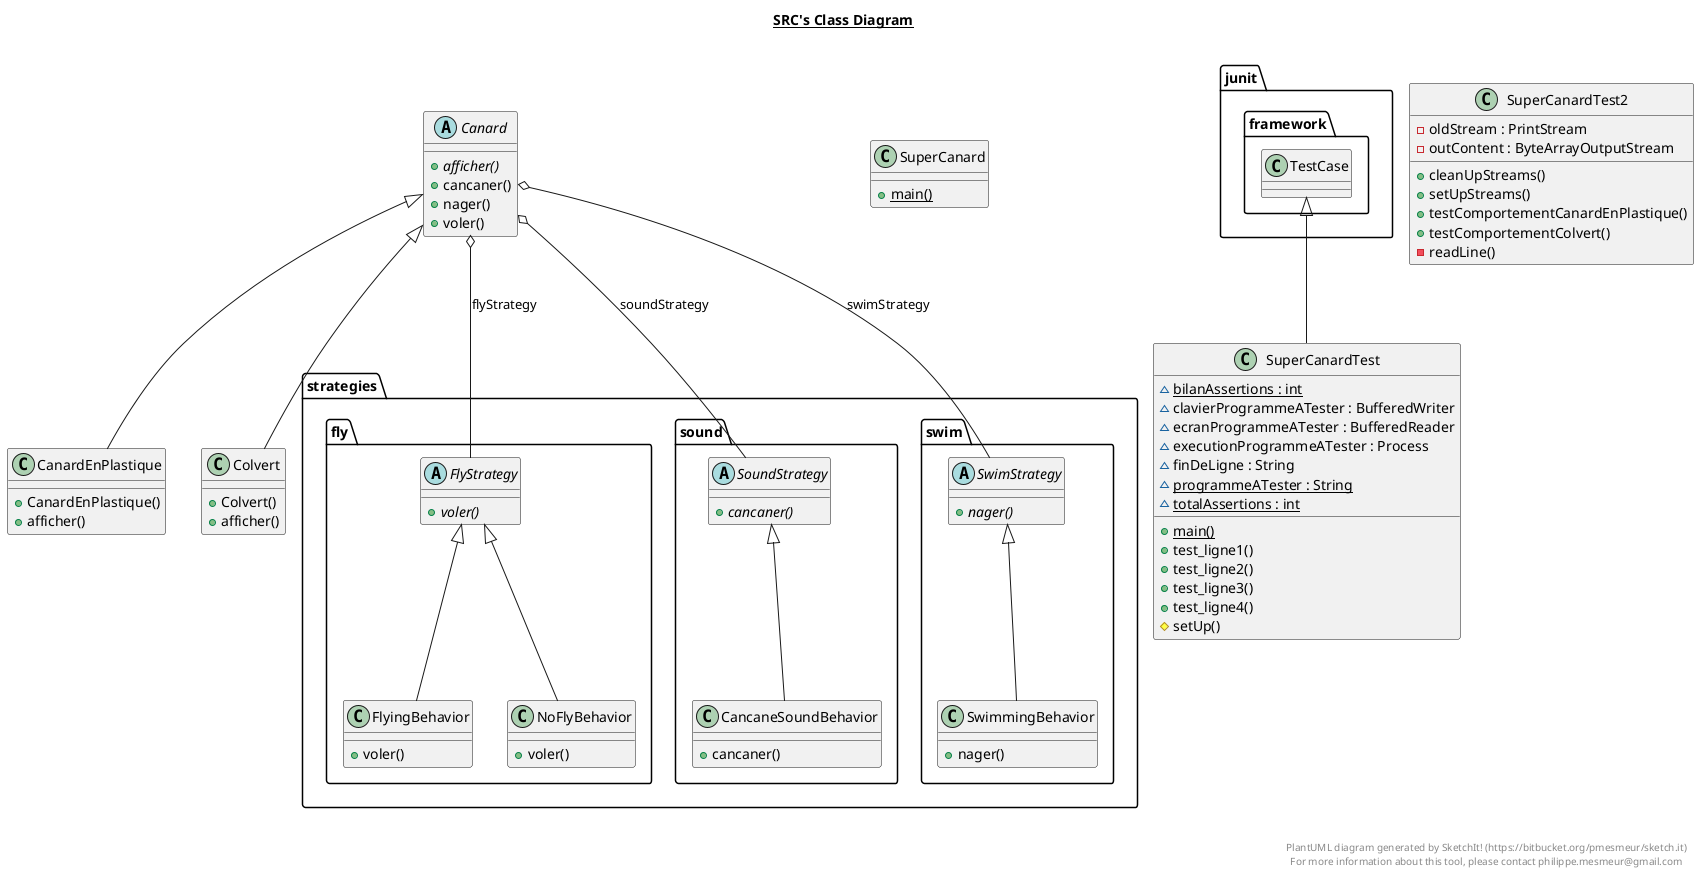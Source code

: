 @startuml

title __SRC's Class Diagram__\n

    abstract class Canard {
        {abstract} + afficher()
        + cancaner()
        + nager()
        + voler()
    }

    class CanardEnPlastique {
        + CanardEnPlastique()
        + afficher()
    }

    class Colvert {
        + Colvert()
        + afficher()
    }

    class SuperCanard {
        {static} + main()
    }

    class SuperCanardTest {
        {static} ~ bilanAssertions : int
        ~ clavierProgrammeATester : BufferedWriter
        ~ ecranProgrammeATester : BufferedReader
        ~ executionProgrammeATester : Process
        ~ finDeLigne : String
        {static} ~ programmeATester : String
        {static} ~ totalAssertions : int
        {static} + main()
        + test_ligne1()
        + test_ligne2()
        + test_ligne3()
        + test_ligne4()
        # setUp()
    }

    class SuperCanardTest2 {
        - oldStream : PrintStream
        - outContent : ByteArrayOutputStream
        + cleanUpStreams()
        + setUpStreams()
        + testComportementCanardEnPlastique()
        + testComportementColvert()
        - readLine()
    }

      abstract class strategies.fly.FlyStrategy {
          {abstract} + voler()
      }


      class strategies.fly.FlyingBehavior {
          + voler()
      }



      class strategies.fly.NoFlyBehavior {
          + voler()
      }


  strategies.fly.FlyingBehavior -up-|> strategies.fly.FlyStrategy
  strategies.fly.NoFlyBehavior -up-|> strategies.fly.FlyStrategy


      class strategies.sound.CancaneSoundBehavior {
          + cancaner()
      }



      abstract class strategies.sound.SoundStrategy {
          {abstract} + cancaner()
      }



  strategies.sound.CancaneSoundBehavior -up-|> strategies.sound.SoundStrategy


      class strategies.swim.SwimmingBehavior {
          + nager()
      }

      abstract class strategies.swim.SwimStrategy {
          {abstract} + nager()
    }

  strategies.swim.SwimmingBehavior -up-|> strategies.swim.SwimStrategy

  Canard o-- strategies.fly.FlyStrategy : flyStrategy
  Canard o-- strategies.sound.SoundStrategy : soundStrategy
  Canard o-- strategies.swim.SwimStrategy : swimStrategy
  CanardEnPlastique -up-|> Canard
  Colvert -up-|> Canard
  SuperCanardTest -up-|> junit.framework.TestCase


right footer


PlantUML diagram generated by SketchIt! (https://bitbucket.org/pmesmeur/sketch.it)
For more information about this tool, please contact philippe.mesmeur@gmail.com
endfooter

@enduml
